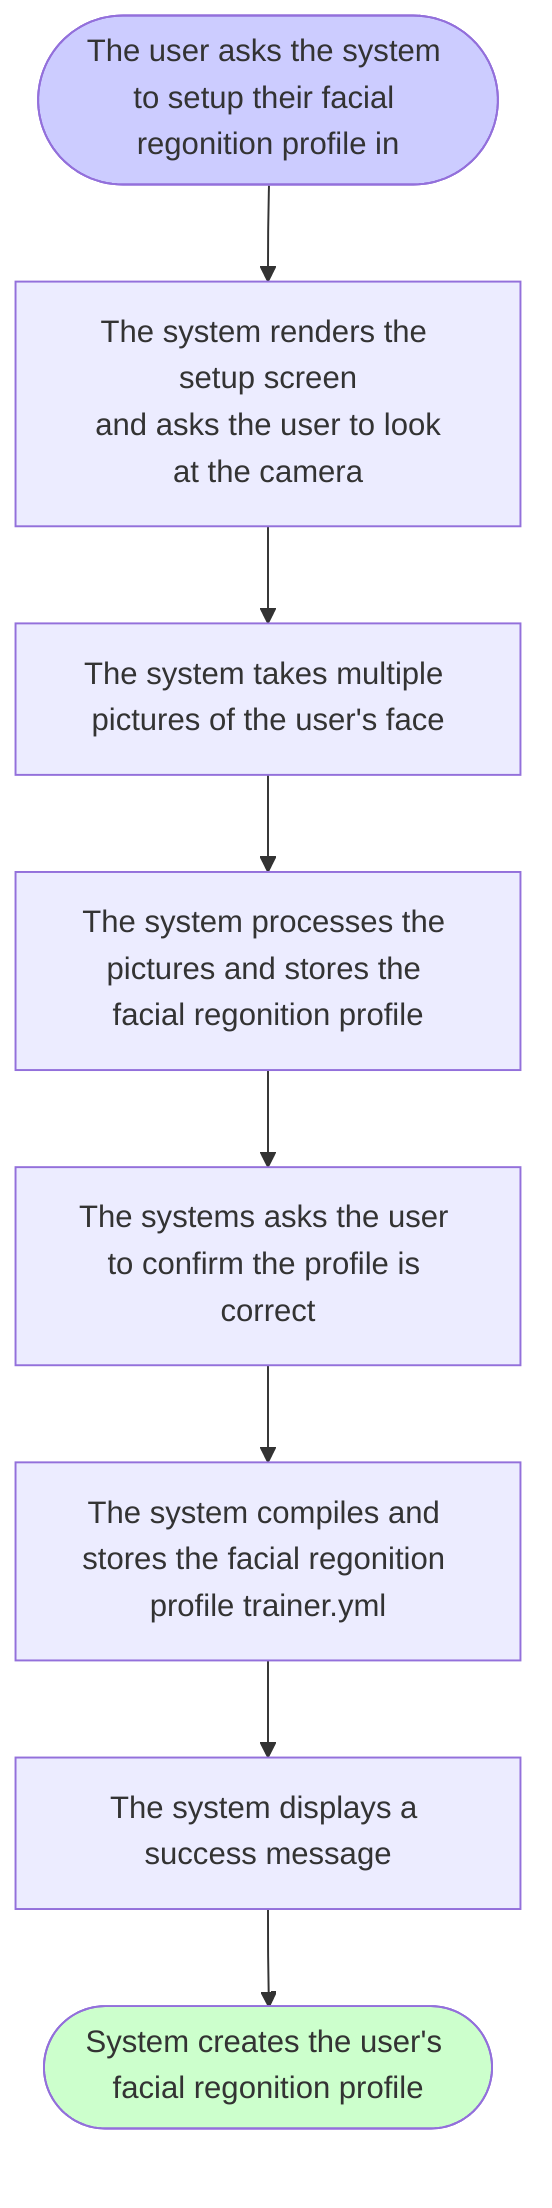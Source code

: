 flowchart TD;
   %% Trigger event
   TRIGGER([The user asks the system to setup their facial regonition profile in])-->S1;
   style TRIGGER fill:#ccf
 
   %% Main success scenario
   S1[The system renders the setup screen<br /> and asks the user to look at the camera]-->S2;
   S2[The system takes multiple pictures of the user's face]-->S3;
   S3[The system processes the pictures and stores the facial regonition profile]-->S4;
   S4[The systems asks the user to confirm the profile is correct]-->S5;
   S5[The system compiles and stores the facial regonition profile trainer.yml]-->S6;
   S6[The system displays a success message]-->SUCCESS;

  SUCCESS([System creates the user's facial regonition profile]);
   style SUCCESS fill:#cfc